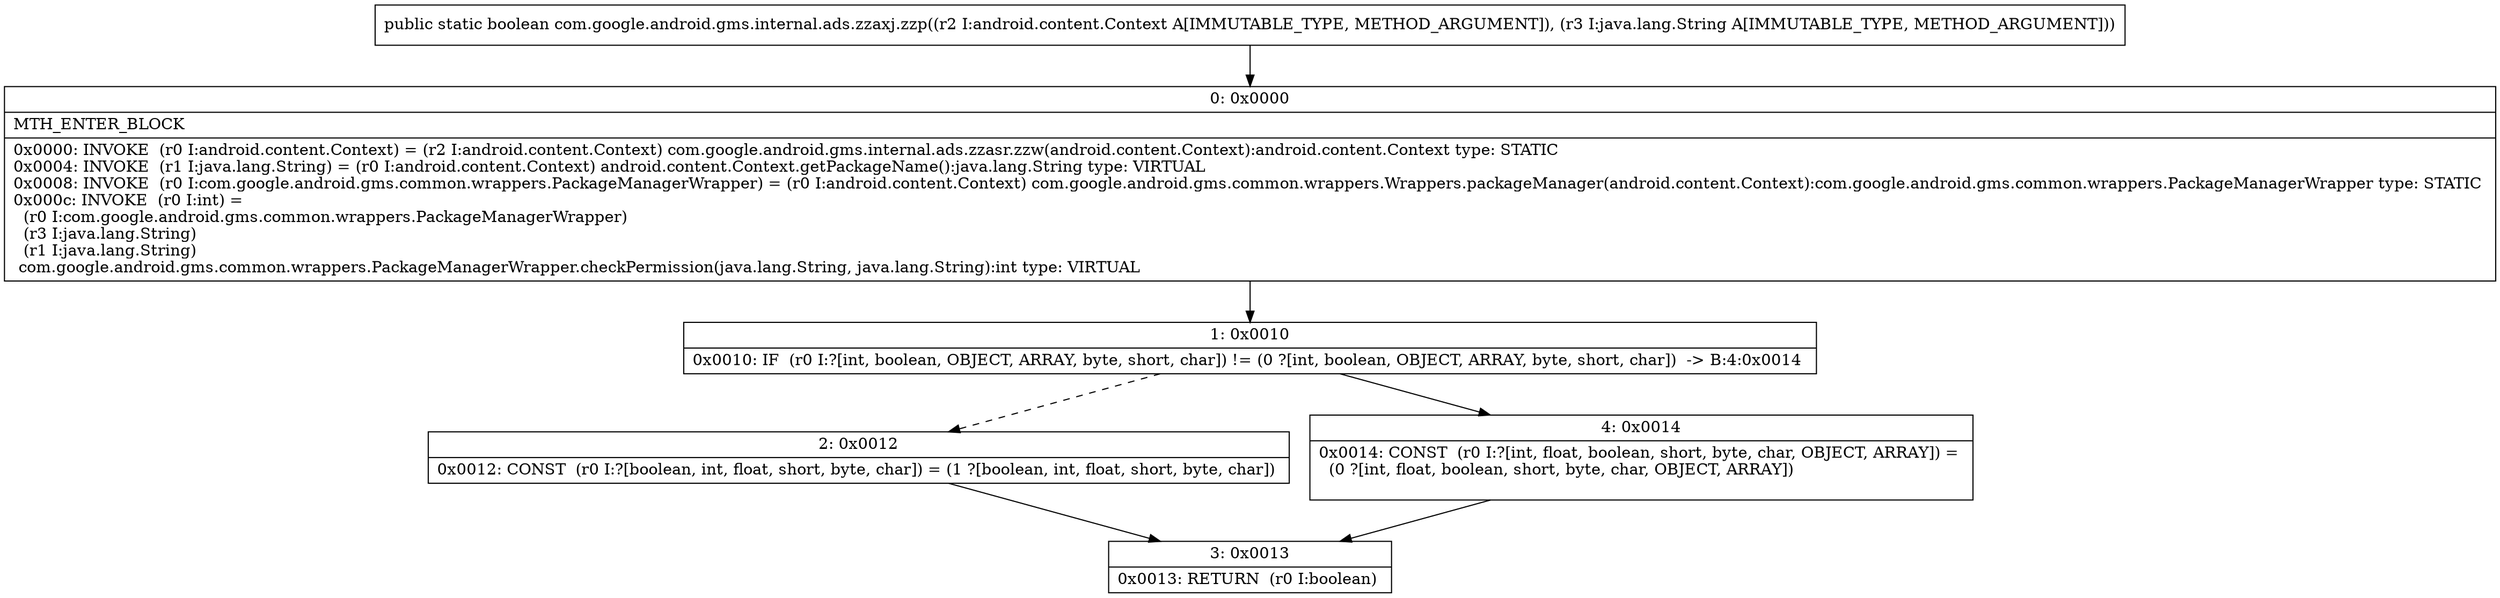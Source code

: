 digraph "CFG forcom.google.android.gms.internal.ads.zzaxj.zzp(Landroid\/content\/Context;Ljava\/lang\/String;)Z" {
Node_0 [shape=record,label="{0\:\ 0x0000|MTH_ENTER_BLOCK\l|0x0000: INVOKE  (r0 I:android.content.Context) = (r2 I:android.content.Context) com.google.android.gms.internal.ads.zzasr.zzw(android.content.Context):android.content.Context type: STATIC \l0x0004: INVOKE  (r1 I:java.lang.String) = (r0 I:android.content.Context) android.content.Context.getPackageName():java.lang.String type: VIRTUAL \l0x0008: INVOKE  (r0 I:com.google.android.gms.common.wrappers.PackageManagerWrapper) = (r0 I:android.content.Context) com.google.android.gms.common.wrappers.Wrappers.packageManager(android.content.Context):com.google.android.gms.common.wrappers.PackageManagerWrapper type: STATIC \l0x000c: INVOKE  (r0 I:int) = \l  (r0 I:com.google.android.gms.common.wrappers.PackageManagerWrapper)\l  (r3 I:java.lang.String)\l  (r1 I:java.lang.String)\l com.google.android.gms.common.wrappers.PackageManagerWrapper.checkPermission(java.lang.String, java.lang.String):int type: VIRTUAL \l}"];
Node_1 [shape=record,label="{1\:\ 0x0010|0x0010: IF  (r0 I:?[int, boolean, OBJECT, ARRAY, byte, short, char]) != (0 ?[int, boolean, OBJECT, ARRAY, byte, short, char])  \-\> B:4:0x0014 \l}"];
Node_2 [shape=record,label="{2\:\ 0x0012|0x0012: CONST  (r0 I:?[boolean, int, float, short, byte, char]) = (1 ?[boolean, int, float, short, byte, char]) \l}"];
Node_3 [shape=record,label="{3\:\ 0x0013|0x0013: RETURN  (r0 I:boolean) \l}"];
Node_4 [shape=record,label="{4\:\ 0x0014|0x0014: CONST  (r0 I:?[int, float, boolean, short, byte, char, OBJECT, ARRAY]) = \l  (0 ?[int, float, boolean, short, byte, char, OBJECT, ARRAY])\l \l}"];
MethodNode[shape=record,label="{public static boolean com.google.android.gms.internal.ads.zzaxj.zzp((r2 I:android.content.Context A[IMMUTABLE_TYPE, METHOD_ARGUMENT]), (r3 I:java.lang.String A[IMMUTABLE_TYPE, METHOD_ARGUMENT])) }"];
MethodNode -> Node_0;
Node_0 -> Node_1;
Node_1 -> Node_2[style=dashed];
Node_1 -> Node_4;
Node_2 -> Node_3;
Node_4 -> Node_3;
}

